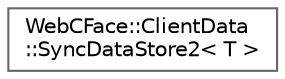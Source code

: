 digraph "Graphical Class Hierarchy"
{
 // LATEX_PDF_SIZE
  bgcolor="transparent";
  edge [fontname=Helvetica,fontsize=10,labelfontname=Helvetica,labelfontsize=10];
  node [fontname=Helvetica,fontsize=10,shape=box,height=0.2,width=0.4];
  rankdir="LR";
  Node0 [id="Node000000",label="WebCFace::ClientData\l::SyncDataStore2\< T \>",height=0.2,width=0.4,color="grey40", fillcolor="white", style="filled",URL="$classWebCFace_1_1ClientData_1_1SyncDataStore2.html",tooltip="送受信するデータを保持するクラス"];
}
